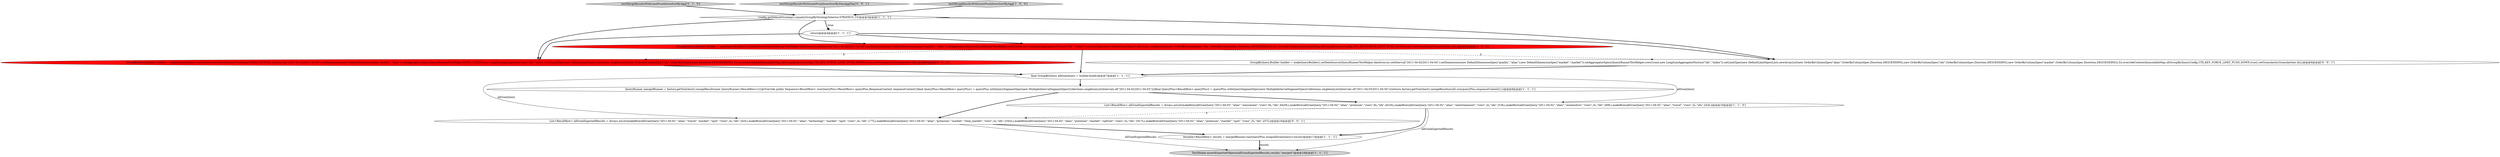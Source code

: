 digraph {
5 [style = filled, label = "Iterable<ResultRow> results = mergedRunner.run(QueryPlus.wrap(allGranQuery)).toList()@@@17@@@['1', '1', '1']", fillcolor = white, shape = ellipse image = "AAA0AAABBB1BBB"];
3 [style = filled, label = "return@@@4@@@['1', '1', '1']", fillcolor = white, shape = ellipse image = "AAA0AAABBB1BBB"];
9 [style = filled, label = "testMergeResultsWithLimitPushDownSortByAgg['0', '1', '0']", fillcolor = lightgray, shape = diamond image = "AAA0AAABBB2BBB"];
6 [style = filled, label = "!config.getDefaultStrategy().equals(GroupByStrategySelector.STRATEGY_V2)@@@3@@@['1', '1', '1']", fillcolor = white, shape = diamond image = "AAA0AAABBB1BBB"];
10 [style = filled, label = "GroupByQuery.Builder builder = makeQueryBuilder().setDataSource(QueryRunnerTestHelper.DATA_SOURCE).setInterval(\"2011-04-02/2011-04-04\").setDimensions(new DefaultDimensionSpec(\"quality\",\"alias\")).setAggregatorSpecs(QueryRunnerTestHelper.ROWS_COUNT,new LongSumAggregatorFactory(\"idx\",\"index\")).setLimitSpec(new DefaultLimitSpec(Collections.singletonList(new OrderByColumnSpec(\"idx\",OrderByColumnSpec.Direction.DESCENDING)),5)).overrideContext(ImmutableMap.of(GroupByQueryConfig.CTX_KEY_FORCE_LIMIT_PUSH_DOWN,true)).setGranularity(Granularities.ALL)@@@6@@@['0', '1', '0']", fillcolor = red, shape = ellipse image = "AAA1AAABBB2BBB"];
13 [style = filled, label = "GroupByQuery.Builder builder = makeQueryBuilder().setDataSource(QueryRunnerTestHelper.dataSource).setInterval(\"2011-04-02/2011-04-04\").setDimensions(new DefaultDimensionSpec(\"quality\",\"alias\"),new DefaultDimensionSpec(\"market\",\"market\")).setAggregatorSpecs(QueryRunnerTestHelper.rowsCount,new LongSumAggregatorFactory(\"idx\",\"index\")).setLimitSpec(new DefaultLimitSpec(Lists.newArrayList(new OrderByColumnSpec(\"alias\",OrderByColumnSpec.Direction.DESCENDING),new OrderByColumnSpec(\"idx\",OrderByColumnSpec.Direction.DESCENDING),new OrderByColumnSpec(\"market\",OrderByColumnSpec.Direction.DESCENDING)),5)).overrideContext(ImmutableMap.of(GroupByQueryConfig.CTX_KEY_FORCE_LIMIT_PUSH_DOWN,true)).setGranularity(Granularities.ALL)@@@6@@@['0', '0', '1']", fillcolor = white, shape = ellipse image = "AAA0AAABBB3BBB"];
4 [style = filled, label = "GroupByQuery.Builder builder = makeQueryBuilder().setDataSource(QueryRunnerTestHelper.dataSource).setInterval(\"2011-04-02/2011-04-04\").setDimensions(new DefaultDimensionSpec(\"quality\",\"alias\")).setAggregatorSpecs(QueryRunnerTestHelper.rowsCount,new LongSumAggregatorFactory(\"idx\",\"index\")).setLimitSpec(new DefaultLimitSpec(Collections.singletonList(new OrderByColumnSpec(\"idx\",OrderByColumnSpec.Direction.DESCENDING)),5)).overrideContext(ImmutableMap.of(GroupByQueryConfig.CTX_KEY_FORCE_LIMIT_PUSH_DOWN,true)).setGranularity(Granularities.ALL)@@@6@@@['1', '0', '0']", fillcolor = red, shape = ellipse image = "AAA1AAABBB1BBB"];
8 [style = filled, label = "final GroupByQuery allGranQuery = builder.build()@@@7@@@['1', '1', '1']", fillcolor = white, shape = ellipse image = "AAA0AAABBB1BBB"];
7 [style = filled, label = "TestHelper.assertExpectedObjects(allGranExpectedResults,results,\"merged\")@@@18@@@['1', '1', '1']", fillcolor = lightgray, shape = ellipse image = "AAA0AAABBB1BBB"];
12 [style = filled, label = "List<ResultRow> allGranExpectedResults = Arrays.asList(makeRow(allGranQuery,\"2011-04-02\",\"alias\",\"travel\",\"market\",\"spot\",\"rows\",2L,\"idx\",243L),makeRow(allGranQuery,\"2011-04-02\",\"alias\",\"technology\",\"market\",\"spot\",\"rows\",2L,\"idx\",177L),makeRow(allGranQuery,\"2011-04-02\",\"alias\",\"premium\",\"market\",\"total_market\",\"rows\",2L,\"idx\",2342L),makeRow(allGranQuery,\"2011-04-02\",\"alias\",\"premium\",\"market\",\"upfront\",\"rows\",2L,\"idx\",1817L),makeRow(allGranQuery,\"2011-04-02\",\"alias\",\"premium\",\"market\",\"spot\",\"rows\",2L,\"idx\",257L))@@@16@@@['0', '0', '1']", fillcolor = white, shape = ellipse image = "AAA0AAABBB3BBB"];
2 [style = filled, label = "List<ResultRow> allGranExpectedResults = Arrays.asList(makeRow(allGranQuery,\"2011-04-02\",\"alias\",\"mezzanine\",\"rows\",6L,\"idx\",4420L),makeRow(allGranQuery,\"2011-04-02\",\"alias\",\"premium\",\"rows\",6L,\"idx\",4416L),makeRow(allGranQuery,\"2011-04-02\",\"alias\",\"entertainment\",\"rows\",2L,\"idx\",319L),makeRow(allGranQuery,\"2011-04-02\",\"alias\",\"automotive\",\"rows\",2L,\"idx\",269L),makeRow(allGranQuery,\"2011-04-02\",\"alias\",\"travel\",\"rows\",2L,\"idx\",243L))@@@16@@@['1', '1', '0']", fillcolor = white, shape = ellipse image = "AAA0AAABBB1BBB"];
11 [style = filled, label = "testMergeResultsWithLimitPushDownSortByDimAggDim['0', '0', '1']", fillcolor = lightgray, shape = diamond image = "AAA0AAABBB3BBB"];
0 [style = filled, label = "QueryRunner mergedRunner = factory.getToolchest().mergeResults(new QueryRunner<ResultRow>(){@Override public Sequence<ResultRow> run(QueryPlus<ResultRow> queryPlus,ResponseContext responseContext){final QueryPlus<ResultRow> queryPlus1 = queryPlus.withQuerySegmentSpec(new MultipleIntervalSegmentSpec(Collections.singletonList(Intervals.of(\"2011-04-02/2011-04-03\"))))final QueryPlus<ResultRow> queryPlus2 = queryPlus.withQuerySegmentSpec(new MultipleIntervalSegmentSpec(Collections.singletonList(Intervals.of(\"2011-04-03/2011-04-04\"))))return factory.getToolchest().mergeResults(null).run(queryPlus,responseContext)}})@@@8@@@['1', '1', '1']", fillcolor = white, shape = ellipse image = "AAA0AAABBB1BBB"];
1 [style = filled, label = "testMergeResultsWithLimitPushDownSortByAgg['1', '0', '0']", fillcolor = lightgray, shape = diamond image = "AAA0AAABBB1BBB"];
6->3 [style = bold, label=""];
12->7 [style = solid, label="allGranExpectedResults"];
12->5 [style = bold, label=""];
0->12 [style = bold, label=""];
11->6 [style = bold, label=""];
0->2 [style = bold, label=""];
8->12 [style = solid, label="allGranQuery"];
2->7 [style = solid, label="allGranExpectedResults"];
3->4 [style = bold, label=""];
9->6 [style = bold, label=""];
8->0 [style = bold, label=""];
3->10 [style = bold, label=""];
6->4 [style = bold, label=""];
2->12 [style = dashed, label="0"];
1->6 [style = bold, label=""];
10->8 [style = bold, label=""];
6->10 [style = bold, label=""];
6->13 [style = bold, label=""];
5->7 [style = solid, label="results"];
8->2 [style = solid, label="allGranQuery"];
3->13 [style = bold, label=""];
4->8 [style = bold, label=""];
5->7 [style = bold, label=""];
13->8 [style = bold, label=""];
6->3 [style = dotted, label="true"];
4->10 [style = dashed, label="0"];
4->13 [style = dashed, label="0"];
2->5 [style = bold, label=""];
}
